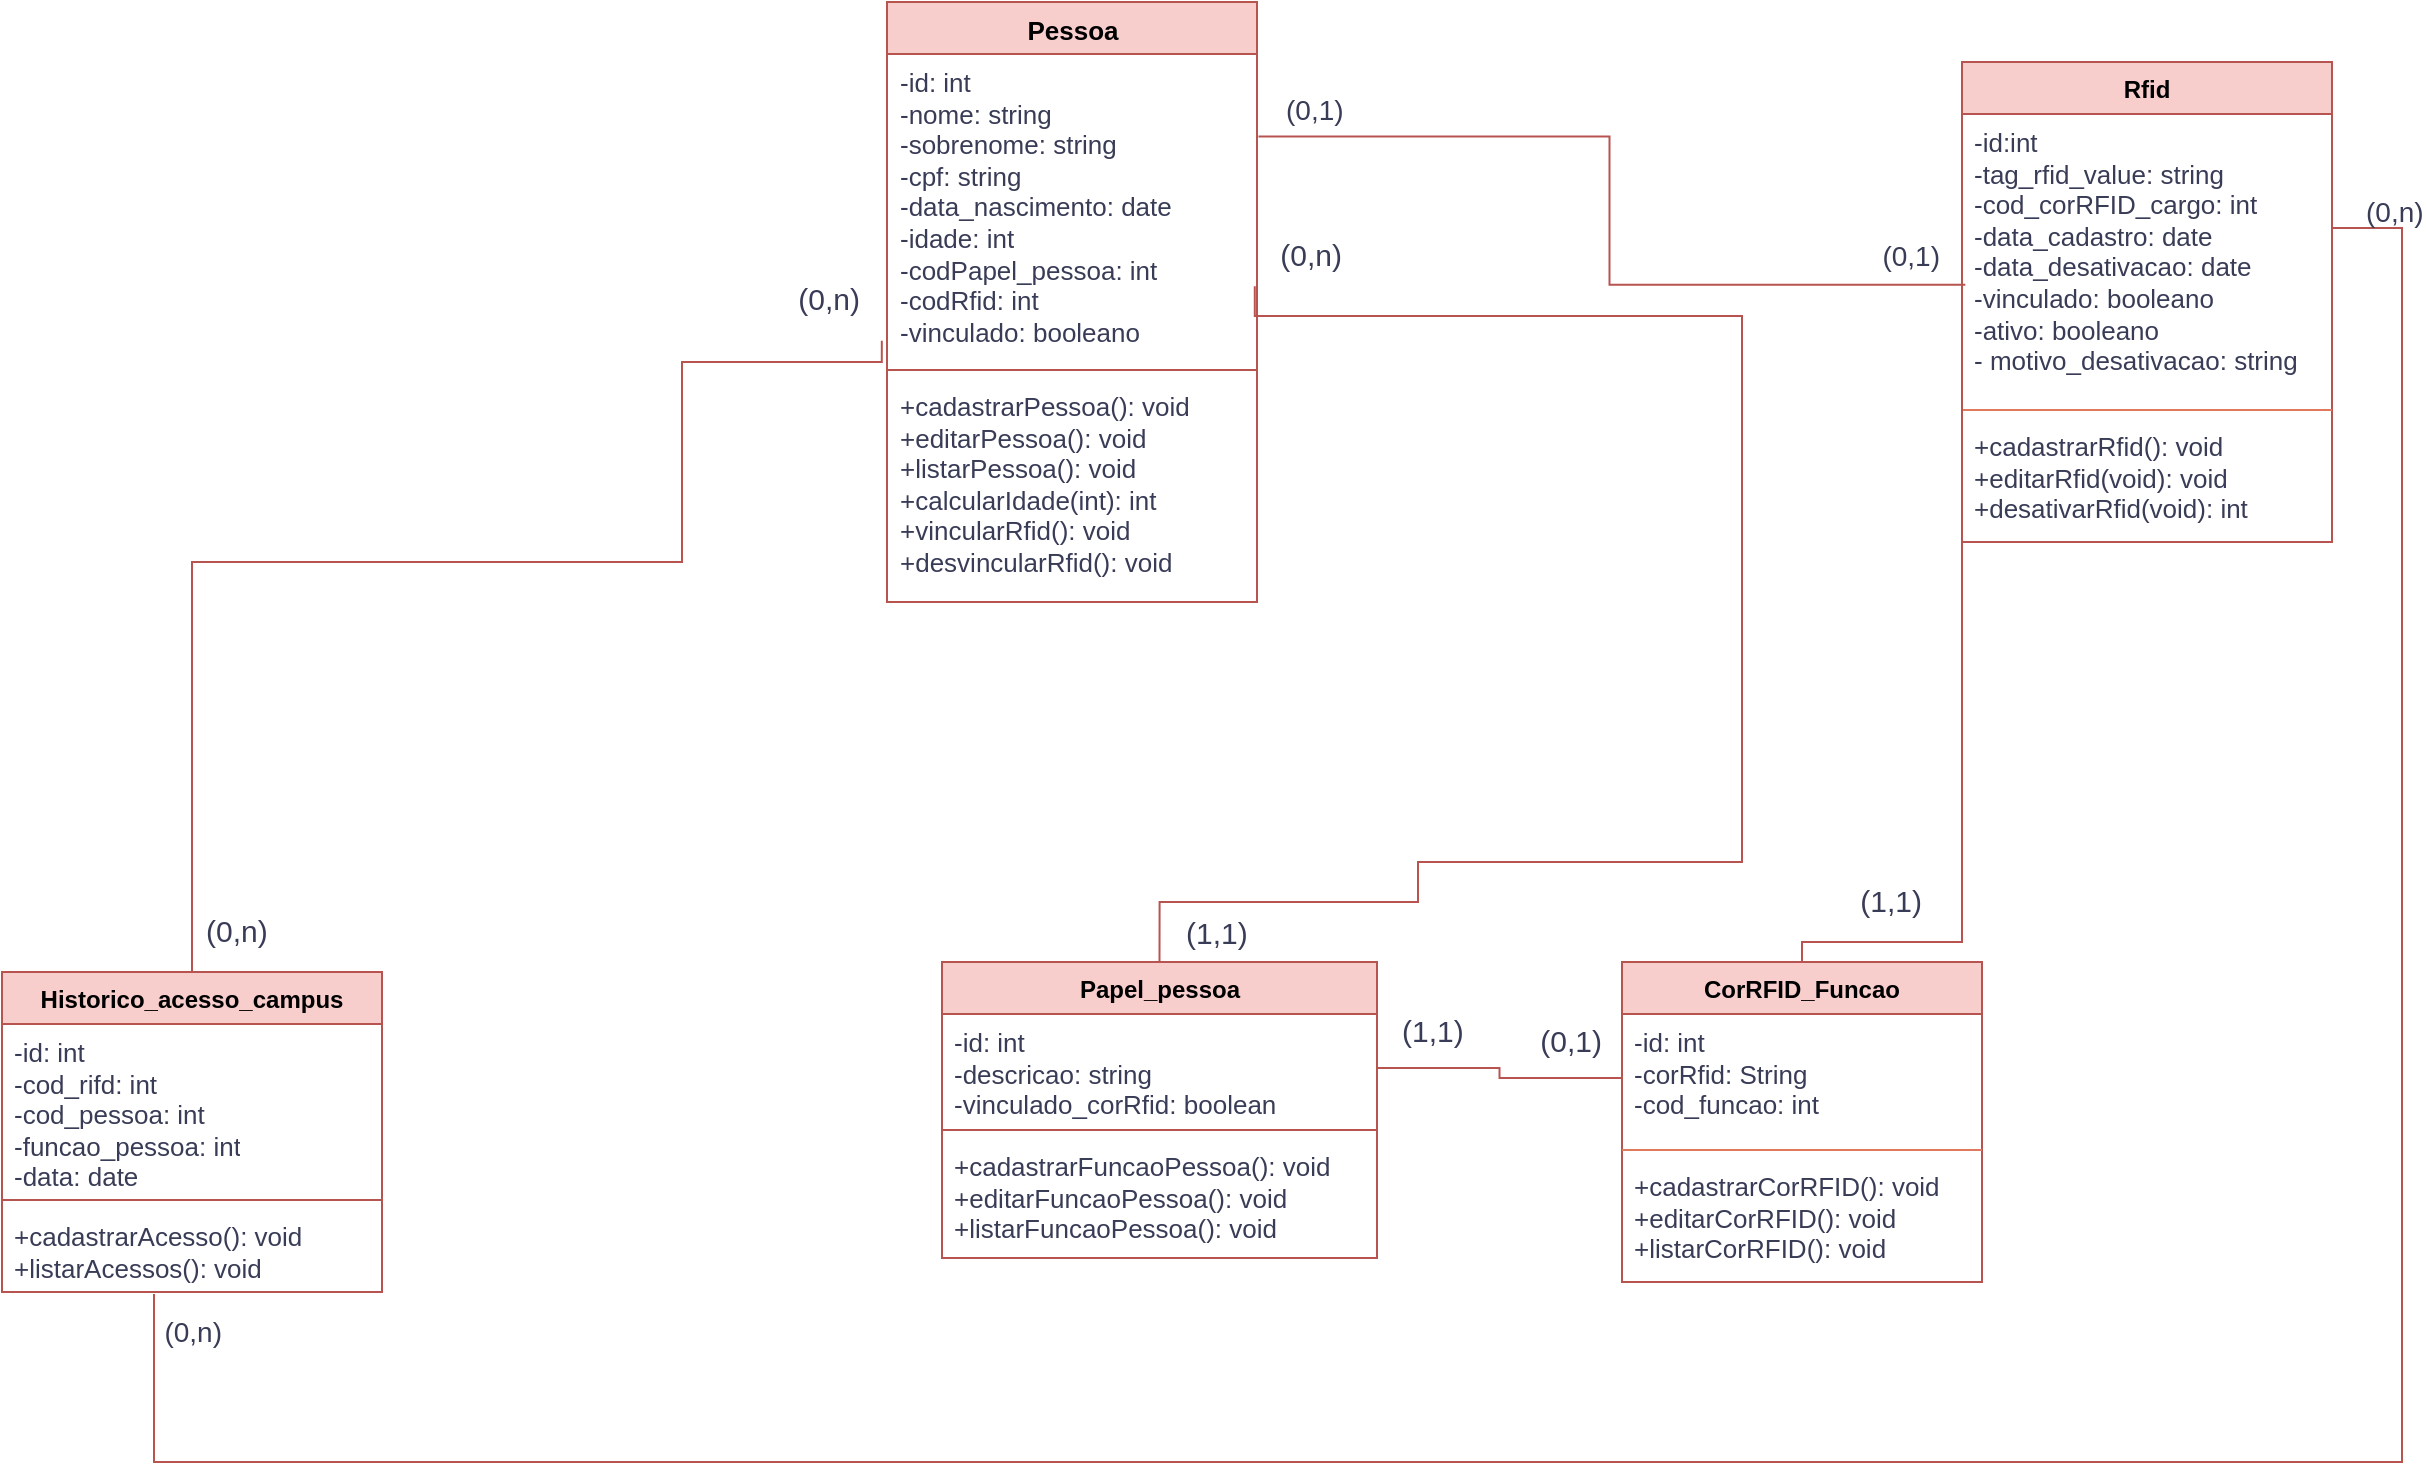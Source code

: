 <mxfile version="24.9.1">
  <diagram id="C5RBs43oDa-KdzZeNtuy" name="Page-1">
    <mxGraphModel dx="1434" dy="760" grid="1" gridSize="10" guides="1" tooltips="1" connect="1" arrows="1" fold="1" page="0" pageScale="1" pageWidth="827" pageHeight="1169" math="0" shadow="0">
      <root>
        <mxCell id="WIyWlLk6GJQsqaUBKTNV-0" />
        <mxCell id="WIyWlLk6GJQsqaUBKTNV-1" parent="WIyWlLk6GJQsqaUBKTNV-0" />
        <mxCell id="M4-ka_P6qyNskd-XwN5T-8" value="Rfid" style="swimlane;fontStyle=1;align=center;verticalAlign=top;childLayout=stackLayout;horizontal=1;startSize=26;horizontalStack=0;resizeParent=1;resizeParentMax=0;resizeLast=0;collapsible=1;marginBottom=0;whiteSpace=wrap;html=1;strokeColor=#b85450;fillColor=#f8cecc;labelBackgroundColor=none;" parent="WIyWlLk6GJQsqaUBKTNV-1" vertex="1">
          <mxGeometry x="1070" y="60" width="185" height="240" as="geometry" />
        </mxCell>
        <mxCell id="M4-ka_P6qyNskd-XwN5T-9" value="&lt;div style=&quot;font-size: 13px;&quot;&gt;&lt;span style=&quot;text-wrap: nowrap; font-size: 13px;&quot;&gt;-id:int&lt;/span&gt;&lt;/div&gt;&lt;div style=&quot;font-size: 13px;&quot;&gt;&lt;span style=&quot;text-wrap: nowrap; font-size: 13px;&quot;&gt;-tag_rfid_value: string&lt;/span&gt;&lt;/div&gt;&lt;div style=&quot;font-size: 13px;&quot;&gt;&lt;span style=&quot;text-wrap: nowrap; font-size: 13px;&quot;&gt;-cod_corRFID_cargo: int&lt;/span&gt;&lt;/div&gt;&lt;div style=&quot;font-size: 13px;&quot;&gt;&lt;span style=&quot;text-wrap: nowrap; font-size: 13px;&quot;&gt;-data_cadastro: date&lt;/span&gt;&lt;/div&gt;&lt;div style=&quot;font-size: 13px;&quot;&gt;&lt;span style=&quot;text-wrap: nowrap; font-size: 13px;&quot;&gt;-data_desativacao: date&lt;/span&gt;&lt;/div&gt;&lt;div style=&quot;font-size: 13px;&quot;&gt;&lt;span style=&quot;text-wrap: nowrap; font-size: 13px;&quot;&gt;-vinculado: booleano&lt;/span&gt;&lt;/div&gt;&lt;div style=&quot;font-size: 13px;&quot;&gt;&lt;span style=&quot;text-wrap: nowrap; font-size: 13px;&quot;&gt;-ativo: booleano&lt;/span&gt;&lt;/div&gt;&lt;div style=&quot;font-size: 13px;&quot;&gt;&lt;span style=&quot;text-wrap: nowrap; font-size: 13px;&quot;&gt;- motivo_desativacao: string&lt;/span&gt;&lt;/div&gt;" style="text;strokeColor=none;fillColor=none;align=left;verticalAlign=top;spacingLeft=4;spacingRight=4;overflow=hidden;rotatable=0;points=[[0,0.5],[1,0.5]];portConstraint=eastwest;whiteSpace=wrap;html=1;fontColor=#393C56;fontSize=13;labelBackgroundColor=none;" parent="M4-ka_P6qyNskd-XwN5T-8" vertex="1">
          <mxGeometry y="26" width="185" height="144" as="geometry" />
        </mxCell>
        <mxCell id="M4-ka_P6qyNskd-XwN5T-10" value="" style="line;strokeWidth=1;fillColor=none;align=left;verticalAlign=middle;spacingTop=-1;spacingLeft=3;spacingRight=3;rotatable=0;labelPosition=right;points=[];portConstraint=eastwest;strokeColor=#E07A5F;fontColor=#393C56;labelBackgroundColor=none;" parent="M4-ka_P6qyNskd-XwN5T-8" vertex="1">
          <mxGeometry y="170" width="185" height="8" as="geometry" />
        </mxCell>
        <mxCell id="M4-ka_P6qyNskd-XwN5T-11" value="+cadastrarRfid(): void&lt;div style=&quot;font-size: 13px;&quot;&gt;+editarRfid(void): void&lt;/div&gt;&lt;div style=&quot;font-size: 13px;&quot;&gt;+desativarRfid(void): int&lt;/div&gt;" style="text;strokeColor=none;fillColor=none;align=left;verticalAlign=top;spacingLeft=4;spacingRight=4;overflow=hidden;rotatable=0;points=[[0,0.5],[1,0.5]];portConstraint=eastwest;whiteSpace=wrap;html=1;fontColor=#393C56;fontSize=13;labelBackgroundColor=none;" parent="M4-ka_P6qyNskd-XwN5T-8" vertex="1">
          <mxGeometry y="178" width="185" height="62" as="geometry" />
        </mxCell>
        <mxCell id="M4-ka_P6qyNskd-XwN5T-16" value="Pessoa" style="swimlane;fontStyle=1;align=center;verticalAlign=top;childLayout=stackLayout;horizontal=1;startSize=26;horizontalStack=0;resizeParent=1;resizeParentMax=0;resizeLast=0;collapsible=1;marginBottom=0;whiteSpace=wrap;html=1;strokeColor=#b85450;fillColor=#f8cecc;fontSize=13;labelBackgroundColor=none;fillStyle=auto;" parent="WIyWlLk6GJQsqaUBKTNV-1" vertex="1">
          <mxGeometry x="532.5" y="30" width="185" height="300" as="geometry" />
        </mxCell>
        <mxCell id="M4-ka_P6qyNskd-XwN5T-17" value="-id: int&lt;div style=&quot;font-size: 13px;&quot;&gt;-nome: string&lt;br style=&quot;font-size: 13px;&quot;&gt;&lt;/div&gt;&lt;div style=&quot;font-size: 13px;&quot;&gt;-sobrenome: string&lt;br style=&quot;font-size: 13px;&quot;&gt;&lt;/div&gt;&lt;div style=&quot;font-size: 13px;&quot;&gt;-cpf: string&lt;br style=&quot;font-size: 13px;&quot;&gt;&lt;/div&gt;&lt;div style=&quot;font-size: 13px;&quot;&gt;-data_nascimento: date&lt;/div&gt;&lt;div style=&quot;font-size: 13px;&quot;&gt;-idade: int&lt;/div&gt;&lt;div style=&quot;font-size: 13px;&quot;&gt;-codPapel_pessoa: int&lt;br style=&quot;font-size: 13px;&quot;&gt;&lt;/div&gt;&lt;div style=&quot;font-size: 13px;&quot;&gt;-codRfid: int&lt;/div&gt;&lt;div style=&quot;font-size: 13px;&quot;&gt;&lt;span style=&quot;text-wrap: nowrap;&quot;&gt;-vinculado: booleano&lt;/span&gt;&lt;br&gt;&lt;/div&gt;" style="text;strokeColor=none;fillColor=none;align=left;verticalAlign=top;spacingLeft=4;spacingRight=4;overflow=hidden;rotatable=0;points=[[0,0.5],[1,0.5]];portConstraint=eastwest;whiteSpace=wrap;html=1;fontColor=#393C56;fontSize=13;labelBackgroundColor=none;" parent="M4-ka_P6qyNskd-XwN5T-16" vertex="1">
          <mxGeometry y="26" width="185" height="154" as="geometry" />
        </mxCell>
        <mxCell id="M4-ka_P6qyNskd-XwN5T-18" value="" style="line;strokeWidth=1;fillColor=#f8cecc;align=left;verticalAlign=middle;spacingTop=-1;spacingLeft=3;spacingRight=3;rotatable=0;labelPosition=right;points=[];portConstraint=eastwest;strokeColor=#b85450;labelBackgroundColor=none;" parent="M4-ka_P6qyNskd-XwN5T-16" vertex="1">
          <mxGeometry y="180" width="185" height="8" as="geometry" />
        </mxCell>
        <mxCell id="M4-ka_P6qyNskd-XwN5T-19" value="+cadastrarPessoa(): void&lt;div style=&quot;font-size: 13px;&quot;&gt;+editarPessoa(): void&lt;/div&gt;&lt;div style=&quot;font-size: 13px;&quot;&gt;&lt;span style=&quot;background-color: initial; font-size: 13px;&quot;&gt;+listarPessoa(): void&lt;/span&gt;&lt;/div&gt;&lt;div style=&quot;font-size: 13px;&quot;&gt;&lt;span style=&quot;background-color: initial; font-size: 13px;&quot;&gt;+calcularIdade(int): int&lt;br&gt;&lt;/span&gt;&lt;div&gt;+vincularRfid(): void&lt;/div&gt;&lt;div&gt;+desvincularRfid(): void&lt;/div&gt;&lt;/div&gt;" style="text;strokeColor=none;fillColor=none;align=left;verticalAlign=top;spacingLeft=4;spacingRight=4;overflow=hidden;rotatable=0;points=[[0,0.5],[1,0.5]];portConstraint=eastwest;whiteSpace=wrap;html=1;fontColor=#393C56;fontSize=13;labelBackgroundColor=none;" parent="M4-ka_P6qyNskd-XwN5T-16" vertex="1">
          <mxGeometry y="188" width="185" height="112" as="geometry" />
        </mxCell>
        <mxCell id="M4-ka_P6qyNskd-XwN5T-28" value="Papel_pessoa" style="swimlane;fontStyle=1;align=center;verticalAlign=top;childLayout=stackLayout;horizontal=1;startSize=26;horizontalStack=0;resizeParent=1;resizeParentMax=0;resizeLast=0;collapsible=1;marginBottom=0;whiteSpace=wrap;html=1;strokeColor=#b85450;fillColor=#f8cecc;labelBackgroundColor=none;" parent="WIyWlLk6GJQsqaUBKTNV-1" vertex="1">
          <mxGeometry x="560" y="510" width="217.5" height="148" as="geometry" />
        </mxCell>
        <mxCell id="M4-ka_P6qyNskd-XwN5T-29" value="-id: int&lt;div style=&quot;font-size: 13px;&quot;&gt;-descricao: string&lt;br style=&quot;font-size: 13px;&quot;&gt;&lt;/div&gt;&lt;div style=&quot;font-size: 13px;&quot;&gt;-vinculado_corRfid: boolean&lt;/div&gt;" style="text;strokeColor=none;fillColor=none;align=left;verticalAlign=top;spacingLeft=4;spacingRight=4;overflow=hidden;rotatable=0;points=[[0,0.5],[1,0.5]];portConstraint=eastwest;whiteSpace=wrap;html=1;fontColor=#393C56;fontSize=13;labelBackgroundColor=none;" parent="M4-ka_P6qyNskd-XwN5T-28" vertex="1">
          <mxGeometry y="26" width="217.5" height="54" as="geometry" />
        </mxCell>
        <mxCell id="M4-ka_P6qyNskd-XwN5T-30" value="" style="line;strokeWidth=1;fillColor=#f8cecc;align=left;verticalAlign=middle;spacingTop=-1;spacingLeft=3;spacingRight=3;rotatable=0;labelPosition=right;points=[];portConstraint=eastwest;strokeColor=#b85450;labelBackgroundColor=none;" parent="M4-ka_P6qyNskd-XwN5T-28" vertex="1">
          <mxGeometry y="80" width="217.5" height="8" as="geometry" />
        </mxCell>
        <mxCell id="M4-ka_P6qyNskd-XwN5T-31" value="+cadastrarFuncaoPessoa(): void&lt;div style=&quot;font-size: 13px;&quot;&gt;+editarFuncaoPessoa(): void&lt;/div&gt;&lt;div style=&quot;font-size: 13px;&quot;&gt;+listar&lt;span style=&quot;background-color: initial;&quot;&gt;FuncaoPessoa(): void&lt;/span&gt;&lt;/div&gt;" style="text;strokeColor=none;fillColor=none;align=left;verticalAlign=top;spacingLeft=4;spacingRight=4;overflow=hidden;rotatable=0;points=[[0,0.5],[1,0.5]];portConstraint=eastwest;whiteSpace=wrap;html=1;fontColor=#393C56;fontSize=13;labelBackgroundColor=none;" parent="M4-ka_P6qyNskd-XwN5T-28" vertex="1">
          <mxGeometry y="88" width="217.5" height="60" as="geometry" />
        </mxCell>
        <mxCell id="M4-ka_P6qyNskd-XwN5T-40" value="Historico_acesso_campus" style="swimlane;fontStyle=1;align=center;verticalAlign=top;childLayout=stackLayout;horizontal=1;startSize=26;horizontalStack=0;resizeParent=1;resizeParentMax=0;resizeLast=0;collapsible=1;marginBottom=0;whiteSpace=wrap;html=1;strokeColor=#b85450;fillColor=#f8cecc;labelBackgroundColor=none;" parent="WIyWlLk6GJQsqaUBKTNV-1" vertex="1">
          <mxGeometry x="90" y="515" width="190" height="160" as="geometry" />
        </mxCell>
        <mxCell id="M4-ka_P6qyNskd-XwN5T-41" value="-id: int&lt;div&gt;-cod_rifd: int&lt;br&gt;&lt;div style=&quot;font-size: 13px;&quot;&gt;-cod_pessoa: int&lt;/div&gt;&lt;div style=&quot;font-size: 13px;&quot;&gt;-funcao_pessoa: int&lt;br&gt;&lt;div style=&quot;font-size: 13px;&quot;&gt;-data: date&lt;br style=&quot;font-size: 13px;&quot;&gt;&lt;/div&gt;&lt;/div&gt;&lt;/div&gt;" style="text;strokeColor=none;fillColor=none;align=left;verticalAlign=top;spacingLeft=4;spacingRight=4;overflow=hidden;rotatable=0;points=[[0,0.5],[1,0.5]];portConstraint=eastwest;whiteSpace=wrap;html=1;fontColor=#393C56;fontSize=13;labelBackgroundColor=none;" parent="M4-ka_P6qyNskd-XwN5T-40" vertex="1">
          <mxGeometry y="26" width="190" height="84" as="geometry" />
        </mxCell>
        <mxCell id="M4-ka_P6qyNskd-XwN5T-42" value="" style="line;strokeWidth=1;fillColor=#f8cecc;align=left;verticalAlign=middle;spacingTop=-1;spacingLeft=3;spacingRight=3;rotatable=0;labelPosition=right;points=[];portConstraint=eastwest;strokeColor=#b85450;labelBackgroundColor=none;" parent="M4-ka_P6qyNskd-XwN5T-40" vertex="1">
          <mxGeometry y="110" width="190" height="8" as="geometry" />
        </mxCell>
        <mxCell id="M4-ka_P6qyNskd-XwN5T-43" value="+cadastrarAcesso(): void&lt;div style=&quot;font-size: 13px;&quot;&gt;+listarAcessos(): void&lt;/div&gt;" style="text;strokeColor=none;fillColor=none;align=left;verticalAlign=top;spacingLeft=4;spacingRight=4;overflow=hidden;rotatable=0;points=[[0,0.5],[1,0.5]];portConstraint=eastwest;whiteSpace=wrap;html=1;fontColor=#393C56;fontSize=13;labelBackgroundColor=none;" parent="M4-ka_P6qyNskd-XwN5T-40" vertex="1">
          <mxGeometry y="118" width="190" height="42" as="geometry" />
        </mxCell>
        <mxCell id="M4-ka_P6qyNskd-XwN5T-125" value="" style="endArrow=none;html=1;edgeStyle=orthogonalEdgeStyle;rounded=0;strokeColor=#b85450;fontColor=default;fillColor=#f8cecc;exitX=0.5;exitY=0;exitDx=0;exitDy=0;fontSize=15;entryX=0.994;entryY=0.754;entryDx=0;entryDy=0;entryPerimeter=0;labelBackgroundColor=none;" parent="WIyWlLk6GJQsqaUBKTNV-1" source="M4-ka_P6qyNskd-XwN5T-28" target="M4-ka_P6qyNskd-XwN5T-17" edge="1">
          <mxGeometry relative="1" as="geometry">
            <mxPoint x="980" y="430" as="sourcePoint" />
            <mxPoint x="740" y="200" as="targetPoint" />
            <Array as="points">
              <mxPoint x="798" y="480" />
              <mxPoint x="798" y="460" />
              <mxPoint x="960" y="460" />
              <mxPoint x="960" y="187" />
              <mxPoint x="716" y="187" />
            </Array>
          </mxGeometry>
        </mxCell>
        <mxCell id="M4-ka_P6qyNskd-XwN5T-126" value="(1,1)" style="edgeLabel;resizable=0;html=1;align=left;verticalAlign=bottom;strokeColor=#E07A5F;fontColor=#393C56;fillColor=#F2CC8F;fontSize=15;labelBackgroundColor=none;" parent="M4-ka_P6qyNskd-XwN5T-125" connectable="0" vertex="1">
          <mxGeometry x="-1" relative="1" as="geometry">
            <mxPoint x="11" y="-4" as="offset" />
          </mxGeometry>
        </mxCell>
        <mxCell id="M4-ka_P6qyNskd-XwN5T-127" value="(0,n)" style="edgeLabel;resizable=0;html=1;align=right;verticalAlign=bottom;strokeColor=#E07A5F;fontColor=#393C56;fillColor=#F2CC8F;fontSize=15;labelBackgroundColor=none;" parent="M4-ka_P6qyNskd-XwN5T-125" connectable="0" vertex="1">
          <mxGeometry x="1" relative="1" as="geometry">
            <mxPoint x="44" y="-5" as="offset" />
          </mxGeometry>
        </mxCell>
        <mxCell id="M4-ka_P6qyNskd-XwN5T-134" value="" style="endArrow=none;html=1;edgeStyle=orthogonalEdgeStyle;rounded=0;strokeColor=#b85450;fontColor=default;fillColor=#f8cecc;exitX=0.5;exitY=0;exitDx=0;exitDy=0;entryX=-0.014;entryY=0.931;entryDx=0;entryDy=0;entryPerimeter=0;labelBackgroundColor=none;" parent="WIyWlLk6GJQsqaUBKTNV-1" source="M4-ka_P6qyNskd-XwN5T-40" target="M4-ka_P6qyNskd-XwN5T-17" edge="1">
          <mxGeometry relative="1" as="geometry">
            <mxPoint x="510" y="630" as="sourcePoint" />
            <mxPoint x="670" y="630" as="targetPoint" />
            <Array as="points">
              <mxPoint x="185" y="310" />
              <mxPoint x="430" y="310" />
              <mxPoint x="430" y="210" />
            </Array>
          </mxGeometry>
        </mxCell>
        <mxCell id="M4-ka_P6qyNskd-XwN5T-135" value="(0,n)" style="edgeLabel;resizable=0;html=1;align=left;verticalAlign=bottom;strokeColor=#E07A5F;fontColor=#393C56;fillColor=#F2CC8F;fontSize=15;labelBackgroundColor=none;" parent="M4-ka_P6qyNskd-XwN5T-134" connectable="0" vertex="1">
          <mxGeometry x="-1" relative="1" as="geometry">
            <mxPoint x="5" y="-10" as="offset" />
          </mxGeometry>
        </mxCell>
        <mxCell id="M4-ka_P6qyNskd-XwN5T-136" value="(0,n)" style="edgeLabel;resizable=0;html=1;align=right;verticalAlign=bottom;strokeColor=#E07A5F;fontColor=#393C56;fillColor=#F2CC8F;fontSize=15;labelBackgroundColor=none;" parent="M4-ka_P6qyNskd-XwN5T-134" connectable="0" vertex="1">
          <mxGeometry x="1" relative="1" as="geometry">
            <mxPoint x="-10" y="-10" as="offset" />
          </mxGeometry>
        </mxCell>
        <mxCell id="M4-ka_P6qyNskd-XwN5T-141" value="CorRFID_Funcao" style="swimlane;fontStyle=1;align=center;verticalAlign=top;childLayout=stackLayout;horizontal=1;startSize=26;horizontalStack=0;resizeParent=1;resizeParentMax=0;resizeLast=0;collapsible=1;marginBottom=0;whiteSpace=wrap;html=1;strokeColor=#b85450;fillColor=#f8cecc;labelBackgroundColor=none;" parent="WIyWlLk6GJQsqaUBKTNV-1" vertex="1">
          <mxGeometry x="900" y="510" width="180" height="160" as="geometry" />
        </mxCell>
        <mxCell id="M4-ka_P6qyNskd-XwN5T-142" value="-id: int&lt;div style=&quot;font-size: 13px;&quot;&gt;-corRfid: String&lt;br style=&quot;font-size: 13px;&quot;&gt;&lt;/div&gt;&lt;div style=&quot;font-size: 13px;&quot;&gt;-cod_funcao: int&lt;/div&gt;" style="text;strokeColor=none;fillColor=none;align=left;verticalAlign=top;spacingLeft=4;spacingRight=4;overflow=hidden;rotatable=0;points=[[0,0.5],[1,0.5]];portConstraint=eastwest;whiteSpace=wrap;html=1;fontColor=#393C56;fontSize=13;labelBackgroundColor=none;" parent="M4-ka_P6qyNskd-XwN5T-141" vertex="1">
          <mxGeometry y="26" width="180" height="64" as="geometry" />
        </mxCell>
        <mxCell id="M4-ka_P6qyNskd-XwN5T-143" value="" style="line;strokeWidth=1;fillColor=none;align=left;verticalAlign=middle;spacingTop=-1;spacingLeft=3;spacingRight=3;rotatable=0;labelPosition=right;points=[];portConstraint=eastwest;strokeColor=#E07A5F;fontColor=#393C56;labelBackgroundColor=none;" parent="M4-ka_P6qyNskd-XwN5T-141" vertex="1">
          <mxGeometry y="90" width="180" height="8" as="geometry" />
        </mxCell>
        <mxCell id="M4-ka_P6qyNskd-XwN5T-144" value="+cadastrarCorRFID(): void&lt;div style=&quot;font-size: 13px;&quot;&gt;+editarCorRFID(): void&lt;/div&gt;&lt;div style=&quot;font-size: 13px;&quot;&gt;+listarCorRFID(): void&lt;br&gt;&lt;/div&gt;" style="text;strokeColor=none;fillColor=none;align=left;verticalAlign=top;spacingLeft=4;spacingRight=4;overflow=hidden;rotatable=0;points=[[0,0.5],[1,0.5]];portConstraint=eastwest;whiteSpace=wrap;html=1;fontColor=#393C56;fontSize=13;labelBackgroundColor=none;" parent="M4-ka_P6qyNskd-XwN5T-141" vertex="1">
          <mxGeometry y="98" width="180" height="62" as="geometry" />
        </mxCell>
        <mxCell id="M4-ka_P6qyNskd-XwN5T-145" value="" style="endArrow=none;html=1;edgeStyle=orthogonalEdgeStyle;rounded=0;strokeColor=#b85450;fontColor=default;fillColor=#f8cecc;exitX=1;exitY=0.5;exitDx=0;exitDy=0;entryX=0;entryY=0.5;entryDx=0;entryDy=0;labelBackgroundColor=none;" parent="WIyWlLk6GJQsqaUBKTNV-1" source="M4-ka_P6qyNskd-XwN5T-29" target="M4-ka_P6qyNskd-XwN5T-142" edge="1">
          <mxGeometry relative="1" as="geometry">
            <mxPoint x="670" y="670" as="sourcePoint" />
            <mxPoint x="830" y="670" as="targetPoint" />
          </mxGeometry>
        </mxCell>
        <mxCell id="M4-ka_P6qyNskd-XwN5T-146" value="(1,1)" style="edgeLabel;resizable=0;html=1;align=left;verticalAlign=bottom;strokeColor=#E07A5F;fontColor=#393C56;fillColor=#F2CC8F;fontSize=15;labelBackgroundColor=none;" parent="M4-ka_P6qyNskd-XwN5T-145" connectable="0" vertex="1">
          <mxGeometry x="-1" relative="1" as="geometry">
            <mxPoint x="10" y="-8" as="offset" />
          </mxGeometry>
        </mxCell>
        <mxCell id="M4-ka_P6qyNskd-XwN5T-147" value="(0,1)" style="edgeLabel;resizable=0;html=1;align=right;verticalAlign=bottom;strokeColor=#E07A5F;fontColor=#393C56;fillColor=#F2CC8F;fontSize=15;labelBackgroundColor=none;" parent="M4-ka_P6qyNskd-XwN5T-145" connectable="0" vertex="1">
          <mxGeometry x="1" relative="1" as="geometry">
            <mxPoint x="-10" y="-8" as="offset" />
          </mxGeometry>
        </mxCell>
        <mxCell id="M4-ka_P6qyNskd-XwN5T-148" value="" style="endArrow=none;html=1;edgeStyle=orthogonalEdgeStyle;rounded=0;strokeColor=#b85450;fontColor=default;fillColor=#f8cecc;entryX=0.5;entryY=0;entryDx=0;entryDy=0;exitX=0;exitY=0.5;exitDx=0;exitDy=0;labelBackgroundColor=none;" parent="WIyWlLk6GJQsqaUBKTNV-1" source="M4-ka_P6qyNskd-XwN5T-9" target="M4-ka_P6qyNskd-XwN5T-141" edge="1">
          <mxGeometry relative="1" as="geometry">
            <mxPoint x="660" y="910" as="sourcePoint" />
            <mxPoint x="820" y="910" as="targetPoint" />
            <Array as="points">
              <mxPoint x="1060" y="500" />
              <mxPoint x="1050" y="500" />
            </Array>
          </mxGeometry>
        </mxCell>
        <mxCell id="M4-ka_P6qyNskd-XwN5T-150" value="(1,1)" style="edgeLabel;resizable=0;html=1;align=right;verticalAlign=bottom;strokeColor=#E07A5F;fontColor=#393C56;fillColor=#F2CC8F;fontSize=15;labelBackgroundColor=none;" parent="M4-ka_P6qyNskd-XwN5T-148" connectable="0" vertex="1">
          <mxGeometry x="1" relative="1" as="geometry">
            <mxPoint x="60" y="-20" as="offset" />
          </mxGeometry>
        </mxCell>
        <mxCell id="xuZ6Ef-4p1wvEKeNe8pg-0" value="" style="endArrow=none;html=1;edgeStyle=orthogonalEdgeStyle;rounded=0;exitX=1.004;exitY=0.268;exitDx=0;exitDy=0;exitPerimeter=0;entryX=0.009;entryY=0.593;entryDx=0;entryDy=0;entryPerimeter=0;labelBackgroundColor=none;strokeColor=#b85450;fontColor=default;fillColor=#f8cecc;" parent="WIyWlLk6GJQsqaUBKTNV-1" source="M4-ka_P6qyNskd-XwN5T-17" target="M4-ka_P6qyNskd-XwN5T-9" edge="1">
          <mxGeometry relative="1" as="geometry">
            <mxPoint x="830" y="280" as="sourcePoint" />
            <mxPoint x="990" y="280" as="targetPoint" />
          </mxGeometry>
        </mxCell>
        <mxCell id="xuZ6Ef-4p1wvEKeNe8pg-1" value="(0,1)" style="edgeLabel;resizable=0;html=1;align=left;verticalAlign=bottom;fontSize=14;labelBackgroundColor=none;fontColor=#393C56;" parent="xuZ6Ef-4p1wvEKeNe8pg-0" connectable="0" vertex="1">
          <mxGeometry x="-1" relative="1" as="geometry">
            <mxPoint x="12" y="-3" as="offset" />
          </mxGeometry>
        </mxCell>
        <mxCell id="xuZ6Ef-4p1wvEKeNe8pg-2" value="(0,1)" style="edgeLabel;resizable=0;html=1;align=right;verticalAlign=bottom;fontSize=14;labelBackgroundColor=none;fontColor=#393C56;" parent="xuZ6Ef-4p1wvEKeNe8pg-0" connectable="0" vertex="1">
          <mxGeometry x="1" relative="1" as="geometry">
            <mxPoint x="-12" y="-4" as="offset" />
          </mxGeometry>
        </mxCell>
        <mxCell id="xuZ6Ef-4p1wvEKeNe8pg-3" value="" style="endArrow=none;html=1;edgeStyle=orthogonalEdgeStyle;rounded=0;exitX=1;exitY=0.5;exitDx=0;exitDy=0;entryX=0.4;entryY=1.024;entryDx=0;entryDy=0;entryPerimeter=0;labelBackgroundColor=none;strokeColor=#b85450;fontColor=default;fillColor=#f8cecc;" parent="WIyWlLk6GJQsqaUBKTNV-1" source="M4-ka_P6qyNskd-XwN5T-9" target="M4-ka_P6qyNskd-XwN5T-43" edge="1">
          <mxGeometry relative="1" as="geometry">
            <mxPoint x="700" y="420" as="sourcePoint" />
            <mxPoint x="1410" y="770" as="targetPoint" />
            <Array as="points">
              <mxPoint x="1290" y="143" />
              <mxPoint x="1290" y="760" />
              <mxPoint x="166" y="760" />
            </Array>
          </mxGeometry>
        </mxCell>
        <mxCell id="xuZ6Ef-4p1wvEKeNe8pg-4" value="(0,n)" style="edgeLabel;resizable=0;html=1;align=left;verticalAlign=bottom;fontSize=14;labelBackgroundColor=none;fontColor=#393C56;" parent="xuZ6Ef-4p1wvEKeNe8pg-3" connectable="0" vertex="1">
          <mxGeometry x="-1" relative="1" as="geometry">
            <mxPoint x="15" y="-13" as="offset" />
          </mxGeometry>
        </mxCell>
        <mxCell id="xuZ6Ef-4p1wvEKeNe8pg-5" value="(0,n)" style="edgeLabel;resizable=0;html=1;align=right;verticalAlign=bottom;fontSize=14;labelBackgroundColor=none;fontColor=#393C56;" parent="xuZ6Ef-4p1wvEKeNe8pg-3" connectable="0" vertex="1">
          <mxGeometry x="1" relative="1" as="geometry">
            <mxPoint x="34" y="29" as="offset" />
          </mxGeometry>
        </mxCell>
      </root>
    </mxGraphModel>
  </diagram>
</mxfile>
